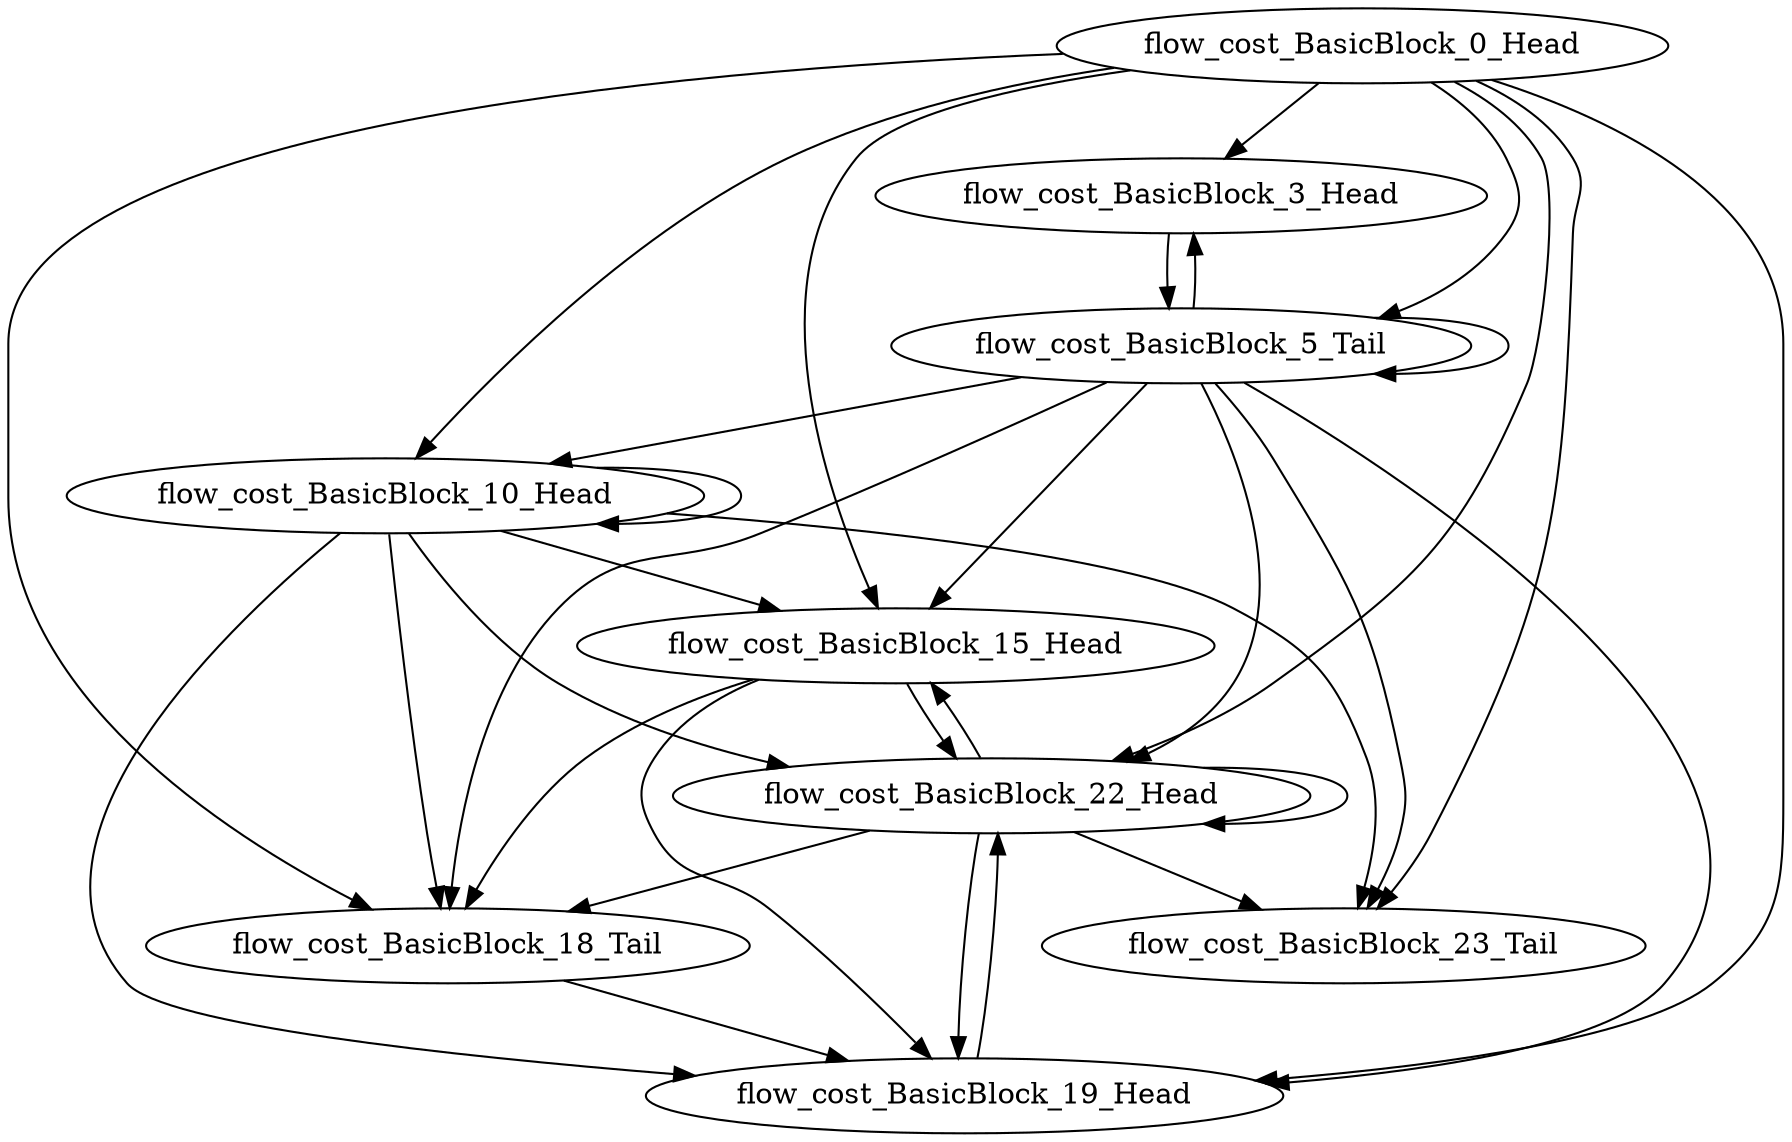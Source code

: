 digraph G {
    "flow_cost_BasicBlock_0_Head" -> "flow_cost_BasicBlock_3_Head"
    "flow_cost_BasicBlock_0_Head" -> "flow_cost_BasicBlock_15_Head"
    "flow_cost_BasicBlock_0_Head" -> "flow_cost_BasicBlock_22_Head"
    "flow_cost_BasicBlock_0_Head" -> "flow_cost_BasicBlock_23_Tail"
    "flow_cost_BasicBlock_0_Head" -> "flow_cost_BasicBlock_18_Tail"
    "flow_cost_BasicBlock_0_Head" -> "flow_cost_BasicBlock_19_Head"
    "flow_cost_BasicBlock_0_Head" -> "flow_cost_BasicBlock_5_Tail"
    "flow_cost_BasicBlock_0_Head" -> "flow_cost_BasicBlock_10_Head"
    "flow_cost_BasicBlock_3_Head" -> "flow_cost_BasicBlock_5_Tail"
    "flow_cost_BasicBlock_15_Head" -> "flow_cost_BasicBlock_22_Head"
    "flow_cost_BasicBlock_15_Head" -> "flow_cost_BasicBlock_18_Tail"
    "flow_cost_BasicBlock_15_Head" -> "flow_cost_BasicBlock_19_Head"
    "flow_cost_BasicBlock_22_Head" -> "flow_cost_BasicBlock_15_Head"
    "flow_cost_BasicBlock_22_Head" -> "flow_cost_BasicBlock_22_Head"
    "flow_cost_BasicBlock_22_Head" -> "flow_cost_BasicBlock_23_Tail"
    "flow_cost_BasicBlock_22_Head" -> "flow_cost_BasicBlock_18_Tail"
    "flow_cost_BasicBlock_22_Head" -> "flow_cost_BasicBlock_19_Head"
    "flow_cost_BasicBlock_18_Tail" -> "flow_cost_BasicBlock_19_Head"
    "flow_cost_BasicBlock_19_Head" -> "flow_cost_BasicBlock_22_Head"
    "flow_cost_BasicBlock_5_Tail" -> "flow_cost_BasicBlock_3_Head"
    "flow_cost_BasicBlock_5_Tail" -> "flow_cost_BasicBlock_15_Head"
    "flow_cost_BasicBlock_5_Tail" -> "flow_cost_BasicBlock_22_Head"
    "flow_cost_BasicBlock_5_Tail" -> "flow_cost_BasicBlock_23_Tail"
    "flow_cost_BasicBlock_5_Tail" -> "flow_cost_BasicBlock_18_Tail"
    "flow_cost_BasicBlock_5_Tail" -> "flow_cost_BasicBlock_19_Head"
    "flow_cost_BasicBlock_5_Tail" -> "flow_cost_BasicBlock_5_Tail"
    "flow_cost_BasicBlock_5_Tail" -> "flow_cost_BasicBlock_10_Head"
    "flow_cost_BasicBlock_10_Head" -> "flow_cost_BasicBlock_15_Head"
    "flow_cost_BasicBlock_10_Head" -> "flow_cost_BasicBlock_22_Head"
    "flow_cost_BasicBlock_10_Head" -> "flow_cost_BasicBlock_23_Tail"
    "flow_cost_BasicBlock_10_Head" -> "flow_cost_BasicBlock_18_Tail"
    "flow_cost_BasicBlock_10_Head" -> "flow_cost_BasicBlock_19_Head"
    "flow_cost_BasicBlock_10_Head" -> "flow_cost_BasicBlock_10_Head"
}
